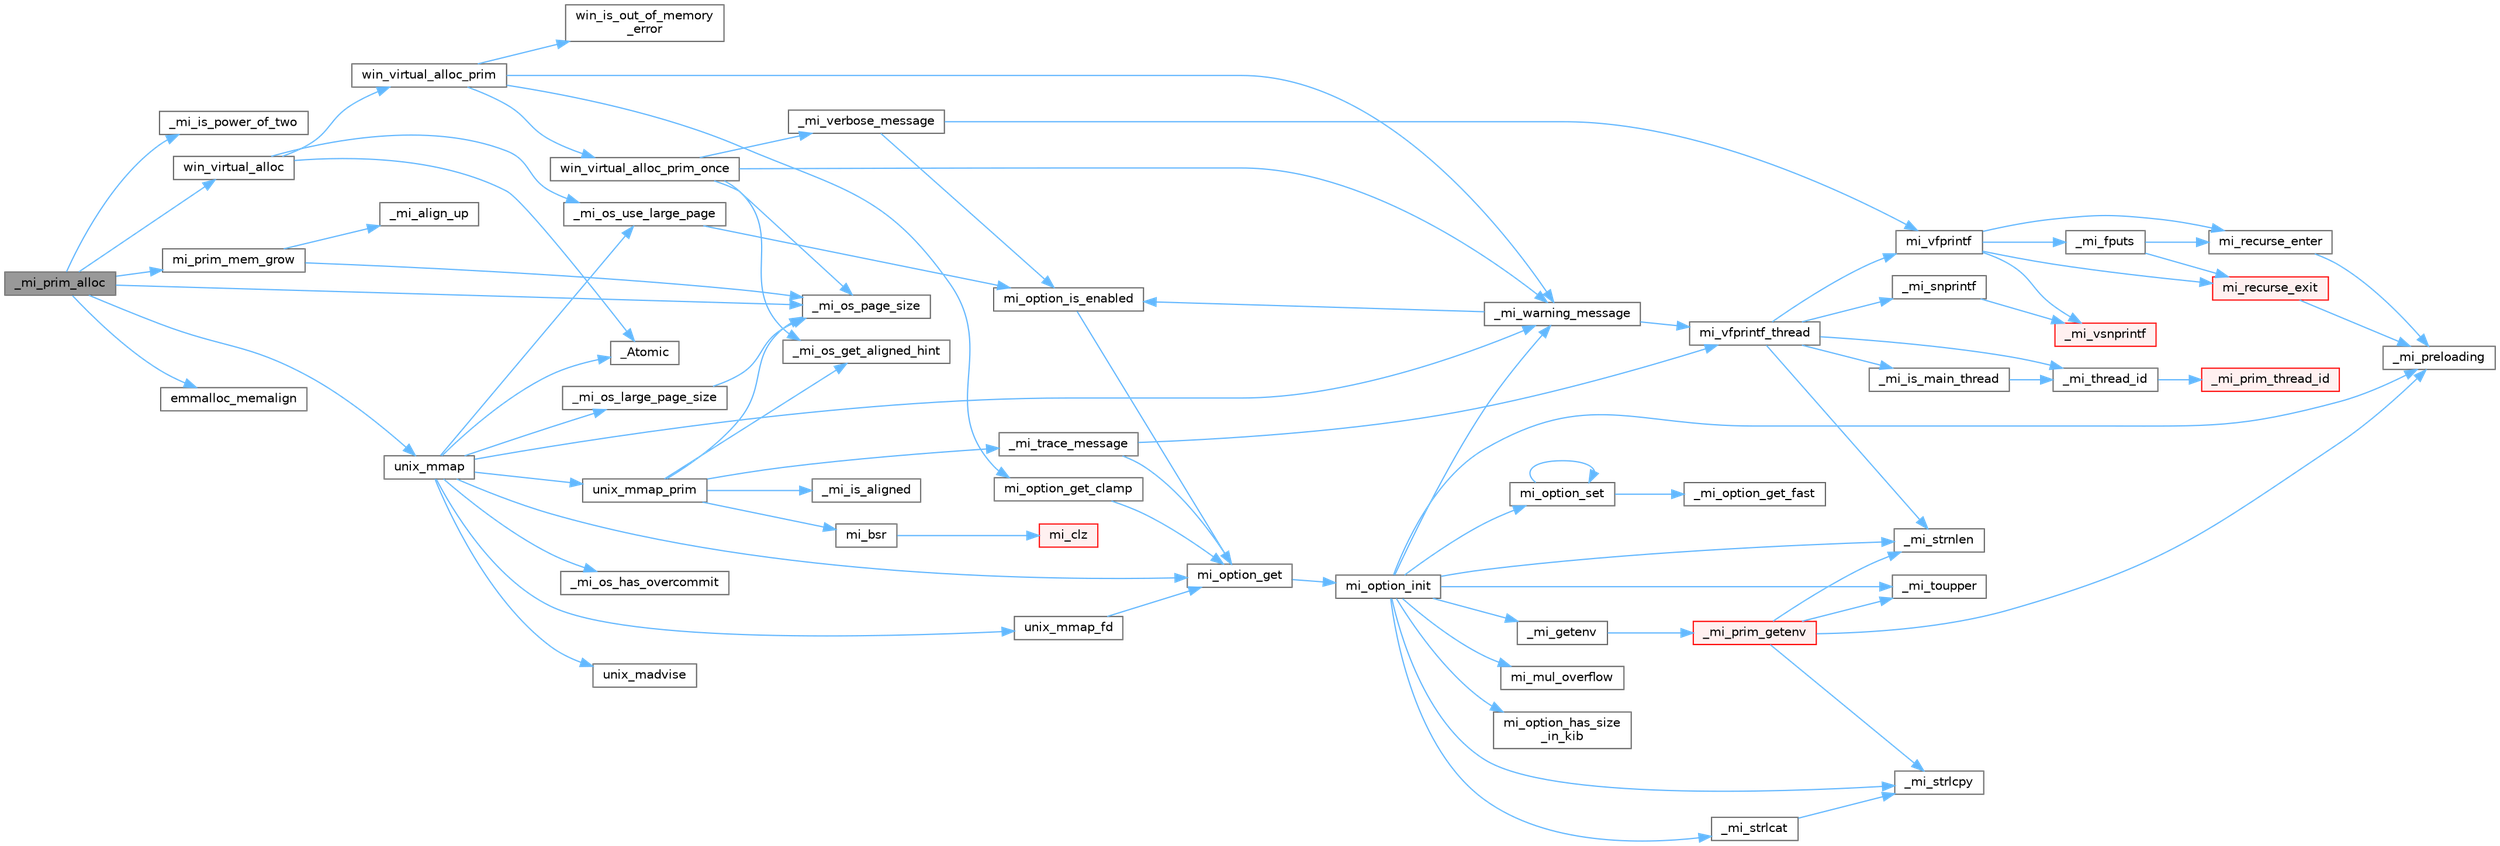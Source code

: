 digraph "_mi_prim_alloc"
{
 // LATEX_PDF_SIZE
  bgcolor="transparent";
  edge [fontname=Helvetica,fontsize=10,labelfontname=Helvetica,labelfontsize=10];
  node [fontname=Helvetica,fontsize=10,shape=box,height=0.2,width=0.4];
  rankdir="LR";
  Node1 [id="Node000001",label="_mi_prim_alloc",height=0.2,width=0.4,color="gray40", fillcolor="grey60", style="filled", fontcolor="black",tooltip=" "];
  Node1 -> Node2 [id="edge81_Node000001_Node000002",color="steelblue1",style="solid",tooltip=" "];
  Node2 [id="Node000002",label="_mi_is_power_of_two",height=0.2,width=0.4,color="grey40", fillcolor="white", style="filled",URL="$_e_a_s_t_l_2packages_2mimalloc_2include_2mimalloc_2internal_8h.html#ac46068515202fb9642f6b2610836bd82",tooltip=" "];
  Node1 -> Node3 [id="edge82_Node000001_Node000003",color="steelblue1",style="solid",tooltip=" "];
  Node3 [id="Node000003",label="_mi_os_page_size",height=0.2,width=0.4,color="grey40", fillcolor="white", style="filled",URL="$os_8c.html#a723e4c95209d4c6282b53317473e83d5",tooltip=" "];
  Node1 -> Node4 [id="edge83_Node000001_Node000004",color="steelblue1",style="solid",tooltip=" "];
  Node4 [id="Node000004",label="emmalloc_memalign",height=0.2,width=0.4,color="grey40", fillcolor="white", style="filled",URL="$emscripten_2prim_8c.html#af50474fbb7d12cdfb9ba0b89e194e9de",tooltip=" "];
  Node1 -> Node5 [id="edge84_Node000001_Node000005",color="steelblue1",style="solid",tooltip=" "];
  Node5 [id="Node000005",label="mi_prim_mem_grow",height=0.2,width=0.4,color="grey40", fillcolor="white", style="filled",URL="$wasi_2prim_8c.html#a7d1e0e37eca3738bd4601bf02fae415d",tooltip=" "];
  Node5 -> Node6 [id="edge85_Node000005_Node000006",color="steelblue1",style="solid",tooltip=" "];
  Node6 [id="Node000006",label="_mi_align_up",height=0.2,width=0.4,color="grey40", fillcolor="white", style="filled",URL="$_e_a_s_t_l_2packages_2mimalloc_2include_2mimalloc_2internal_8h.html#a7f35944d44d8a16365072023dd19e0da",tooltip=" "];
  Node5 -> Node3 [id="edge86_Node000005_Node000003",color="steelblue1",style="solid",tooltip=" "];
  Node1 -> Node7 [id="edge87_Node000001_Node000007",color="steelblue1",style="solid",tooltip=" "];
  Node7 [id="Node000007",label="unix_mmap",height=0.2,width=0.4,color="grey40", fillcolor="white", style="filled",URL="$unix_2prim_8c.html#aa3051fdf833061d1d03f43ad2a30a05e",tooltip=" "];
  Node7 -> Node8 [id="edge88_Node000007_Node000008",color="steelblue1",style="solid",tooltip=" "];
  Node8 [id="Node000008",label="_Atomic",height=0.2,width=0.4,color="grey40", fillcolor="white", style="filled",URL="$_e_a_s_t_l_2packages_2mimalloc_2include_2mimalloc_2atomic_8h.html#ad0b719b7389c8c7c8bb0df7aca86b628",tooltip=" "];
  Node7 -> Node9 [id="edge89_Node000007_Node000009",color="steelblue1",style="solid",tooltip=" "];
  Node9 [id="Node000009",label="_mi_os_has_overcommit",height=0.2,width=0.4,color="grey40", fillcolor="white", style="filled",URL="$os_8c.html#ab15bd169082d58502da1d18e7ae61044",tooltip=" "];
  Node7 -> Node10 [id="edge90_Node000007_Node000010",color="steelblue1",style="solid",tooltip=" "];
  Node10 [id="Node000010",label="_mi_os_large_page_size",height=0.2,width=0.4,color="grey40", fillcolor="white", style="filled",URL="$os_8c.html#a7dcadbfdf83d72eca344f128fca39fd8",tooltip=" "];
  Node10 -> Node3 [id="edge91_Node000010_Node000003",color="steelblue1",style="solid",tooltip=" "];
  Node7 -> Node11 [id="edge92_Node000007_Node000011",color="steelblue1",style="solid",tooltip=" "];
  Node11 [id="Node000011",label="_mi_os_use_large_page",height=0.2,width=0.4,color="grey40", fillcolor="white", style="filled",URL="$os_8c.html#a6b00bb2f9c5d978099d20ddbd439d153",tooltip=" "];
  Node11 -> Node12 [id="edge93_Node000011_Node000012",color="steelblue1",style="solid",tooltip=" "];
  Node12 [id="Node000012",label="mi_option_is_enabled",height=0.2,width=0.4,color="grey40", fillcolor="white", style="filled",URL="$group__options.html#ga459ad98f18b3fc9275474807fe0ca188",tooltip=" "];
  Node12 -> Node13 [id="edge94_Node000012_Node000013",color="steelblue1",style="solid",tooltip=" "];
  Node13 [id="Node000013",label="mi_option_get",height=0.2,width=0.4,color="grey40", fillcolor="white", style="filled",URL="$group__options.html#ga7e8af195cc81d3fa64ccf2662caa565a",tooltip=" "];
  Node13 -> Node14 [id="edge95_Node000013_Node000014",color="steelblue1",style="solid",tooltip=" "];
  Node14 [id="Node000014",label="mi_option_init",height=0.2,width=0.4,color="grey40", fillcolor="white", style="filled",URL="$options_8c.html#a61970c5b942f29a5dea8a39742421cfe",tooltip=" "];
  Node14 -> Node15 [id="edge96_Node000014_Node000015",color="steelblue1",style="solid",tooltip=" "];
  Node15 [id="Node000015",label="_mi_getenv",height=0.2,width=0.4,color="grey40", fillcolor="white", style="filled",URL="$libc_8c.html#ae24e3d9662cc4cc3277fa0f31359b3ee",tooltip=" "];
  Node15 -> Node16 [id="edge97_Node000015_Node000016",color="steelblue1",style="solid",tooltip=" "];
  Node16 [id="Node000016",label="_mi_prim_getenv",height=0.2,width=0.4,color="red", fillcolor="#FFF0F0", style="filled",URL="$windows_2prim_8c.html#a83ac99612f318532560ffc033ee18d59",tooltip=" "];
  Node16 -> Node17 [id="edge98_Node000016_Node000017",color="steelblue1",style="solid",tooltip=" "];
  Node17 [id="Node000017",label="_mi_preloading",height=0.2,width=0.4,color="grey40", fillcolor="white", style="filled",URL="$_e_a_s_t_l_2packages_2mimalloc_2src_2init_8c.html#a404be8b4c0576588270fde0b2a4d7832",tooltip=" "];
  Node16 -> Node18 [id="edge99_Node000016_Node000018",color="steelblue1",style="solid",tooltip=" "];
  Node18 [id="Node000018",label="_mi_strlcpy",height=0.2,width=0.4,color="grey40", fillcolor="white", style="filled",URL="$libc_8c.html#a17a9534829be8a086014bf2a2792154f",tooltip=" "];
  Node16 -> Node22 [id="edge100_Node000016_Node000022",color="steelblue1",style="solid",tooltip=" "];
  Node22 [id="Node000022",label="_mi_strnlen",height=0.2,width=0.4,color="grey40", fillcolor="white", style="filled",URL="$libc_8c.html#ae8577fe0d9bbe3fb90d2169caa1af943",tooltip=" "];
  Node16 -> Node21 [id="edge101_Node000016_Node000021",color="steelblue1",style="solid",tooltip=" "];
  Node21 [id="Node000021",label="_mi_toupper",height=0.2,width=0.4,color="grey40", fillcolor="white", style="filled",URL="$libc_8c.html#a0d811385427149f1ea8637c8fab1fd07",tooltip=" "];
  Node14 -> Node17 [id="edge102_Node000014_Node000017",color="steelblue1",style="solid",tooltip=" "];
  Node14 -> Node24 [id="edge103_Node000014_Node000024",color="steelblue1",style="solid",tooltip=" "];
  Node24 [id="Node000024",label="_mi_strlcat",height=0.2,width=0.4,color="grey40", fillcolor="white", style="filled",URL="$libc_8c.html#a29572712fc70f836ac31d224d98ad41a",tooltip=" "];
  Node24 -> Node18 [id="edge104_Node000024_Node000018",color="steelblue1",style="solid",tooltip=" "];
  Node14 -> Node18 [id="edge105_Node000014_Node000018",color="steelblue1",style="solid",tooltip=" "];
  Node14 -> Node22 [id="edge106_Node000014_Node000022",color="steelblue1",style="solid",tooltip=" "];
  Node14 -> Node21 [id="edge107_Node000014_Node000021",color="steelblue1",style="solid",tooltip=" "];
  Node14 -> Node25 [id="edge108_Node000014_Node000025",color="steelblue1",style="solid",tooltip=" "];
  Node25 [id="Node000025",label="_mi_warning_message",height=0.2,width=0.4,color="grey40", fillcolor="white", style="filled",URL="$options_8c.html#ac253cac2ca24fb63be7f4937ac620dc4",tooltip=" "];
  Node25 -> Node12 [id="edge109_Node000025_Node000012",color="steelblue1",style="solid",tooltip=" "];
  Node25 -> Node26 [id="edge110_Node000025_Node000026",color="steelblue1",style="solid",tooltip=" "];
  Node26 [id="Node000026",label="mi_vfprintf_thread",height=0.2,width=0.4,color="grey40", fillcolor="white", style="filled",URL="$options_8c.html#a4af8263c139d04a876914f39024a7424",tooltip=" "];
  Node26 -> Node27 [id="edge111_Node000026_Node000027",color="steelblue1",style="solid",tooltip=" "];
  Node27 [id="Node000027",label="_mi_is_main_thread",height=0.2,width=0.4,color="grey40", fillcolor="white", style="filled",URL="$_e_a_s_t_l_2packages_2mimalloc_2src_2init_8c.html#a008e0a28e7c86b15a04094d595e2c327",tooltip=" "];
  Node27 -> Node28 [id="edge112_Node000027_Node000028",color="steelblue1",style="solid",tooltip=" "];
  Node28 [id="Node000028",label="_mi_thread_id",height=0.2,width=0.4,color="grey40", fillcolor="white", style="filled",URL="$_e_a_s_t_l_2packages_2mimalloc_2src_2init_8c.html#a43068a36d7dea6ccf1e3558a27e22993",tooltip=" "];
  Node28 -> Node29 [id="edge113_Node000028_Node000029",color="steelblue1",style="solid",tooltip=" "];
  Node29 [id="Node000029",label="_mi_prim_thread_id",height=0.2,width=0.4,color="red", fillcolor="#FFF0F0", style="filled",URL="$prim_8h.html#a3875c92cbb791d0a7c69bc1fd2df6804",tooltip=" "];
  Node26 -> Node31 [id="edge114_Node000026_Node000031",color="steelblue1",style="solid",tooltip=" "];
  Node31 [id="Node000031",label="_mi_snprintf",height=0.2,width=0.4,color="grey40", fillcolor="white", style="filled",URL="$libc_8c.html#a6c2f4673e3317f332571bc1bec18c49b",tooltip=" "];
  Node31 -> Node32 [id="edge115_Node000031_Node000032",color="steelblue1",style="solid",tooltip=" "];
  Node32 [id="Node000032",label="_mi_vsnprintf",height=0.2,width=0.4,color="red", fillcolor="#FFF0F0", style="filled",URL="$libc_8c.html#a8991188606f00dc8665aa14d8e7dab83",tooltip=" "];
  Node26 -> Node22 [id="edge116_Node000026_Node000022",color="steelblue1",style="solid",tooltip=" "];
  Node26 -> Node28 [id="edge117_Node000026_Node000028",color="steelblue1",style="solid",tooltip=" "];
  Node26 -> Node38 [id="edge118_Node000026_Node000038",color="steelblue1",style="solid",tooltip=" "];
  Node38 [id="Node000038",label="mi_vfprintf",height=0.2,width=0.4,color="grey40", fillcolor="white", style="filled",URL="$options_8c.html#a1f31f62f178fb5309451aa44c8d25327",tooltip=" "];
  Node38 -> Node39 [id="edge119_Node000038_Node000039",color="steelblue1",style="solid",tooltip=" "];
  Node39 [id="Node000039",label="_mi_fputs",height=0.2,width=0.4,color="grey40", fillcolor="white", style="filled",URL="$options_8c.html#a74eecad8676654f59f427a84ccc5c19d",tooltip=" "];
  Node39 -> Node40 [id="edge120_Node000039_Node000040",color="steelblue1",style="solid",tooltip=" "];
  Node40 [id="Node000040",label="mi_recurse_enter",height=0.2,width=0.4,color="grey40", fillcolor="white", style="filled",URL="$options_8c.html#a1fdb7bd3b10624ddeabe0988c52a1285",tooltip=" "];
  Node40 -> Node17 [id="edge121_Node000040_Node000017",color="steelblue1",style="solid",tooltip=" "];
  Node39 -> Node41 [id="edge122_Node000039_Node000041",color="steelblue1",style="solid",tooltip=" "];
  Node41 [id="Node000041",label="mi_recurse_exit",height=0.2,width=0.4,color="red", fillcolor="#FFF0F0", style="filled",URL="$options_8c.html#ae9c4fbdaa6fedca31b9c25dcb78112ae",tooltip=" "];
  Node41 -> Node17 [id="edge123_Node000041_Node000017",color="steelblue1",style="solid",tooltip=" "];
  Node38 -> Node32 [id="edge124_Node000038_Node000032",color="steelblue1",style="solid",tooltip=" "];
  Node38 -> Node40 [id="edge125_Node000038_Node000040",color="steelblue1",style="solid",tooltip=" "];
  Node38 -> Node41 [id="edge126_Node000038_Node000041",color="steelblue1",style="solid",tooltip=" "];
  Node14 -> Node43 [id="edge127_Node000014_Node000043",color="steelblue1",style="solid",tooltip=" "];
  Node43 [id="Node000043",label="mi_mul_overflow",height=0.2,width=0.4,color="grey40", fillcolor="white", style="filled",URL="$_e_a_s_t_l_2packages_2mimalloc_2include_2mimalloc_2internal_8h.html#abf06027911fbdc300901fb961a45e4d0",tooltip=" "];
  Node14 -> Node44 [id="edge128_Node000014_Node000044",color="steelblue1",style="solid",tooltip=" "];
  Node44 [id="Node000044",label="mi_option_has_size\l_in_kib",height=0.2,width=0.4,color="grey40", fillcolor="white", style="filled",URL="$options_8c.html#aee4ee640d854972d765c2896aa04270a",tooltip=" "];
  Node14 -> Node45 [id="edge129_Node000014_Node000045",color="steelblue1",style="solid",tooltip=" "];
  Node45 [id="Node000045",label="mi_option_set",height=0.2,width=0.4,color="grey40", fillcolor="white", style="filled",URL="$group__options.html#gaf84921c32375e25754dc2ee6a911fa60",tooltip=" "];
  Node45 -> Node46 [id="edge130_Node000045_Node000046",color="steelblue1",style="solid",tooltip=" "];
  Node46 [id="Node000046",label="_mi_option_get_fast",height=0.2,width=0.4,color="grey40", fillcolor="white", style="filled",URL="$options_8c.html#a1d96c2519367ba4bef4505cbd13aaec3",tooltip=" "];
  Node45 -> Node45 [id="edge131_Node000045_Node000045",color="steelblue1",style="solid",tooltip=" "];
  Node7 -> Node25 [id="edge132_Node000007_Node000025",color="steelblue1",style="solid",tooltip=" "];
  Node7 -> Node13 [id="edge133_Node000007_Node000013",color="steelblue1",style="solid",tooltip=" "];
  Node7 -> Node47 [id="edge134_Node000007_Node000047",color="steelblue1",style="solid",tooltip=" "];
  Node47 [id="Node000047",label="unix_madvise",height=0.2,width=0.4,color="grey40", fillcolor="white", style="filled",URL="$unix_2prim_8c.html#a61020908ba889442fa111a46d9d59a0f",tooltip=" "];
  Node7 -> Node48 [id="edge135_Node000007_Node000048",color="steelblue1",style="solid",tooltip=" "];
  Node48 [id="Node000048",label="unix_mmap_fd",height=0.2,width=0.4,color="grey40", fillcolor="white", style="filled",URL="$unix_2prim_8c.html#a69a6883e0ea3f1decbe81c9d6983658e",tooltip=" "];
  Node48 -> Node13 [id="edge136_Node000048_Node000013",color="steelblue1",style="solid",tooltip=" "];
  Node7 -> Node49 [id="edge137_Node000007_Node000049",color="steelblue1",style="solid",tooltip=" "];
  Node49 [id="Node000049",label="unix_mmap_prim",height=0.2,width=0.4,color="grey40", fillcolor="white", style="filled",URL="$unix_2prim_8c.html#a3af6442dcb3d5160c0b46e8c55dc138a",tooltip=" "];
  Node49 -> Node50 [id="edge138_Node000049_Node000050",color="steelblue1",style="solid",tooltip=" "];
  Node50 [id="Node000050",label="_mi_is_aligned",height=0.2,width=0.4,color="grey40", fillcolor="white", style="filled",URL="$_e_a_s_t_l_2packages_2mimalloc_2include_2mimalloc_2internal_8h.html#ad446ae4d82cbdbd78dfbe46fa2330555",tooltip=" "];
  Node49 -> Node51 [id="edge139_Node000049_Node000051",color="steelblue1",style="solid",tooltip=" "];
  Node51 [id="Node000051",label="_mi_os_get_aligned_hint",height=0.2,width=0.4,color="grey40", fillcolor="white", style="filled",URL="$os_8c.html#a91db0c766bc3be65860971d827244f70",tooltip=" "];
  Node49 -> Node3 [id="edge140_Node000049_Node000003",color="steelblue1",style="solid",tooltip=" "];
  Node49 -> Node52 [id="edge141_Node000049_Node000052",color="steelblue1",style="solid",tooltip=" "];
  Node52 [id="Node000052",label="_mi_trace_message",height=0.2,width=0.4,color="grey40", fillcolor="white", style="filled",URL="$options_8c.html#a39ef30e22895c4ec5fa3ca58922412f5",tooltip=" "];
  Node52 -> Node13 [id="edge142_Node000052_Node000013",color="steelblue1",style="solid",tooltip=" "];
  Node52 -> Node26 [id="edge143_Node000052_Node000026",color="steelblue1",style="solid",tooltip=" "];
  Node49 -> Node53 [id="edge144_Node000049_Node000053",color="steelblue1",style="solid",tooltip=" "];
  Node53 [id="Node000053",label="mi_bsr",height=0.2,width=0.4,color="grey40", fillcolor="white", style="filled",URL="$bits_8h.html#ae1a375404b8024ab419cfc537db20741",tooltip=" "];
  Node53 -> Node54 [id="edge145_Node000053_Node000054",color="steelblue1",style="solid",tooltip=" "];
  Node54 [id="Node000054",label="mi_clz",height=0.2,width=0.4,color="red", fillcolor="#FFF0F0", style="filled",URL="$bits_8h.html#af432eec4ac40df0b60ba04ea09a103fb",tooltip=" "];
  Node1 -> Node57 [id="edge146_Node000001_Node000057",color="steelblue1",style="solid",tooltip=" "];
  Node57 [id="Node000057",label="win_virtual_alloc",height=0.2,width=0.4,color="grey40", fillcolor="white", style="filled",URL="$windows_2prim_8c.html#ad7e3a7f9b3da019a259fc8cffe715793",tooltip=" "];
  Node57 -> Node8 [id="edge147_Node000057_Node000008",color="steelblue1",style="solid",tooltip=" "];
  Node57 -> Node11 [id="edge148_Node000057_Node000011",color="steelblue1",style="solid",tooltip=" "];
  Node57 -> Node58 [id="edge149_Node000057_Node000058",color="steelblue1",style="solid",tooltip=" "];
  Node58 [id="Node000058",label="win_virtual_alloc_prim",height=0.2,width=0.4,color="grey40", fillcolor="white", style="filled",URL="$windows_2prim_8c.html#a700812440993f008e9c13ca3f33bc0e0",tooltip=" "];
  Node58 -> Node25 [id="edge150_Node000058_Node000025",color="steelblue1",style="solid",tooltip=" "];
  Node58 -> Node59 [id="edge151_Node000058_Node000059",color="steelblue1",style="solid",tooltip=" "];
  Node59 [id="Node000059",label="mi_option_get_clamp",height=0.2,width=0.4,color="grey40", fillcolor="white", style="filled",URL="$group__options.html#ga96ad9c406338bd314cfe878cfc9bf723",tooltip=" "];
  Node59 -> Node13 [id="edge152_Node000059_Node000013",color="steelblue1",style="solid",tooltip=" "];
  Node58 -> Node60 [id="edge153_Node000058_Node000060",color="steelblue1",style="solid",tooltip=" "];
  Node60 [id="Node000060",label="win_is_out_of_memory\l_error",height=0.2,width=0.4,color="grey40", fillcolor="white", style="filled",URL="$windows_2prim_8c.html#a3efebbd793d4119b290a07b52f26e91d",tooltip=" "];
  Node58 -> Node61 [id="edge154_Node000058_Node000061",color="steelblue1",style="solid",tooltip=" "];
  Node61 [id="Node000061",label="win_virtual_alloc_prim_once",height=0.2,width=0.4,color="grey40", fillcolor="white", style="filled",URL="$windows_2prim_8c.html#a8d79c6da6416c2a34993bc8592886aa0",tooltip=" "];
  Node61 -> Node51 [id="edge155_Node000061_Node000051",color="steelblue1",style="solid",tooltip=" "];
  Node61 -> Node3 [id="edge156_Node000061_Node000003",color="steelblue1",style="solid",tooltip=" "];
  Node61 -> Node62 [id="edge157_Node000061_Node000062",color="steelblue1",style="solid",tooltip=" "];
  Node62 [id="Node000062",label="_mi_verbose_message",height=0.2,width=0.4,color="grey40", fillcolor="white", style="filled",URL="$options_8c.html#ab9890036c5acb25eacd13bec3a6b0c68",tooltip=" "];
  Node62 -> Node12 [id="edge158_Node000062_Node000012",color="steelblue1",style="solid",tooltip=" "];
  Node62 -> Node38 [id="edge159_Node000062_Node000038",color="steelblue1",style="solid",tooltip=" "];
  Node61 -> Node25 [id="edge160_Node000061_Node000025",color="steelblue1",style="solid",tooltip=" "];
}
